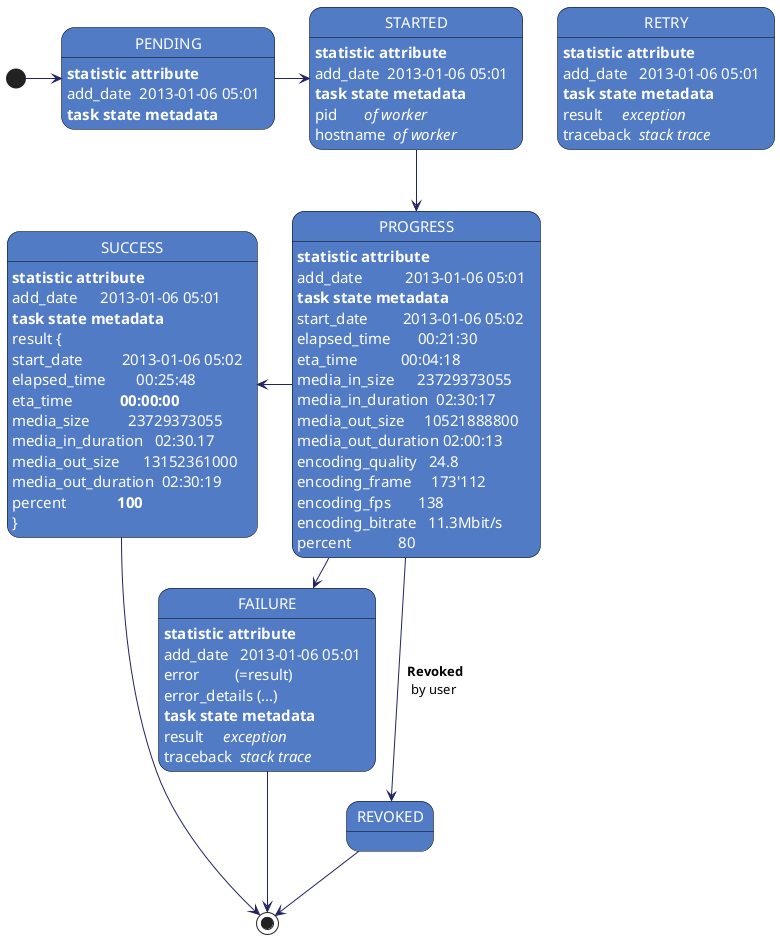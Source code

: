 @startuml

skinparam state {
    FontColor          white
    AttributeFontColor white
    FontSize           17
    AttributeFontSize  15
    AttributeFontname  Droid Sans Mono
    BackgroundColor    #527BC6
    BorderColor        black
    ArrowColor         #222266
}

[*] -right-> PENDING
PENDING -right-> STARTED
STARTED -down-> PROGRESS
PROGRESS -right-> FAILURE
PROGRESS -down-> REVOKED : <b> Revoked</b>\nby user
PROGRESS -left-> SUCCESS
FAILURE --> [*]
REVOKED --> [*]
SUCCESS --> [*]

PENDING : <b>statistic attribute</b>
PENDING : add_date  2013-01-06 05:01
PENDING : <b>task state metadata</b>

STARTED : <b>statistic attribute</b>
STARTED : add_date  2013-01-06 05:01
STARTED : <b>task state metadata</b>
STARTED : pid       <i>of worker</i>
STARTED : hostname  <i>of worker</i>

PROGRESS : <b>statistic attribute</b>
PROGRESS : add_date           2013-01-06 05:01
PROGRESS : <b>task state metadata</b>
PROGRESS : start_date         2013-01-06 05:02
PROGRESS : elapsed_time       00:21:30
PROGRESS : eta_time           00:04:18
PROGRESS : media_in_size      23729373055
PROGRESS : media_in_duration  02:30:17
PROGRESS : media_out_size     10521888800
PROGRESS : media_out_duration 02:00:13
PROGRESS : encoding_quality   24.8
PROGRESS : encoding_frame     173'112
PROGRESS : encoding_fps       138
PROGRESS : encoding_bitrate   11.3Mbit/s
PROGRESS : percent            80

SUCCESS : <b>statistic attribute</b>
SUCCESS : add_date      2013-01-06 05:01
SUCCESS : <b>task state metadata</b>
SUCCESS : result {
SUCCESS : start_date          2013-01-06 05:02
SUCCESS : elapsed_time        00:25:48
SUCCESS : eta_time            <b>00:00:00</b>
SUCCESS : media_size          23729373055
SUCCESS : media_in_duration   02:30.17
SUCCESS : media_out_size      13152361000
SUCCESS : media_out_duration  02:30:19
SUCCESS : percent             <b>100</b>
SUCCESS : }

RETRY : <b>statistic attribute</b>
RETRY : add_date   2013-01-06 05:01
RETRY : <b>task state metadata</b>
RETRY : result     <i>exception</i>
RETRY : traceback  <i>stack trace</i>

FAILURE : <b>statistic attribute</b>
FAILURE : add_date   2013-01-06 05:01
FAILURE : error         (=result)
FAILURE : error_details (...)
FAILURE : <b>task state metadata</b>
FAILURE : result     <i>exception</i>
FAILURE : traceback  <i>stack trace</i>

@enduml
